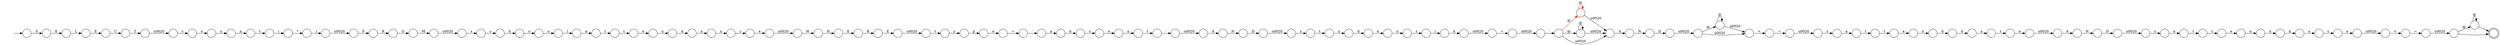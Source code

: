 digraph Automaton {
  rankdir = LR;
  0 [shape=circle,label=""];
  0 -> 57 [label="i"]
  1 [shape=circle,label=""];
  1 -> 107 [label="\u0020"]
  2 [shape=circle,label=""];
  2 -> 11 [label="h"]
  3 [shape=circle,label=""];
  3 -> 76 [label="t"]
  4 [shape=circle,label=""];
  4 -> 115 [label="\u0020"]
  5 [shape=circle,label=""];
  5 -> 3 [label="a"]
  6 [shape=circle,label=""];
  initial [shape=plaintext,label=""];
  initial -> 6
  6 -> 26 [label="S"]
  7 [shape=circle,label=""];
  7 -> 13 [label="N"]
  8 [shape=circle,label=""];
  8 -> 95 [label="D"]
  9 [shape=circle,label=""];
  9 -> 52 [label="t"]
  10 [shape=circle,label=""];
  10 -> 67 [label="y"]
  11 [shape=circle,label=""];
  11 -> 28 [label="o"]
  12 [shape=circle,label=""];
  12 -> 84 [label="s"]
  13 [shape=circle,label=""];
  13 -> 66 [label="D"]
  14 [shape=circle,label=""];
  14 -> 32 [label="e"]
  15 [shape=circle,label=""];
  15 -> 37 [label="n"]
  16 [shape=circle,label=""];
  16 -> 118 [label="*"]
  17 [shape=circle,label=""];
  17 -> 106 [label="\u0020"]
  18 [shape=circle,label=""];
  18 -> 112 [label="u"]
  19 [shape=circle,label=""];
  19 -> 34 [label="c"]
  20 [shape=circle,label=""];
  20 -> 21 [label="b"]
  21 [shape=circle,label=""];
  21 -> 23 [label="s"]
  22 [shape=circle,label=""];
  22 -> 22 [label="@"]
  22 -> 80 [label="'"]
  23 [shape=circle,label=""];
  23 -> 102 [label="e"]
  24 [shape=circle,label=""];
  24 -> 38 [label="D"]
  25 [shape=circle,label=""];
  25 -> 101 [label="\u0020"]
  26 [shape=circle,label=""];
  26 -> 100 [label="E"]
  27 [shape=circle,label=""];
  27 -> 114 [label="n"]
  28 [shape=circle,label=""];
  28 -> 109 [label="o"]
  29 [shape=circle,label=""];
  29 -> 17 [label="e"]
  30 [shape=circle,label=""];
  30 -> 14 [label="t"]
  31 [shape=circle,label=""];
  31 -> 110 [label="O"]
  32 [shape=circle,label=""];
  32 -> 97 [label="\u0020"]
  33 [shape=circle,label=""];
  33 -> 43 [label="E"]
  34 [shape=circle,label=""];
  34 -> 18 [label="o"]
  35 [shape=circle,label=""];
  35 -> 15 [label="a"]
  36 [shape=circle,label=""];
  36 -> 86 [label="="]
  37 [shape=circle,label=""];
  37 -> 82 [label="c"]
  38 [shape=circle,label=""];
  38 -> 45 [label="\u0020"]
  39 [shape=circle,label=""];
  39 -> 19 [label="\u0020"]
  40 [shape=circle,label=""];
  40 -> 31 [label="R"]
  41 [shape=circle,label=""];
  41 -> 96 [label="n"]
  42 [shape=circle,label=""];
  42 -> 20 [label="a"]
  43 [shape=circle,label=""];
  43 -> 89 [label="R"]
  44 [shape=circle,label=""];
  44 -> 27 [label="e"]
  45 [shape=circle,label=""];
  45 -> 63 [label="@"]
  45 -> 46 [label="\u0020"]
  46 [shape=circle,label=""];
  46 -> 72 [label="<"]
  47 [shape=circle,label=""];
  47 -> 73 [label="n"]
  48 [shape=circle,label=""];
  48 -> 59 [label="'"]
  49 [shape=circle,label=""];
  49 -> 30 [label="a"]
  50 [shape=circle,label=""];
  50 -> 111 [label="t"]
  51 [shape=circle,label=""];
  51 -> 33 [label="H"]
  52 [shape=circle,label=""];
  52 -> 44 [label="t"]
  53 [shape=circle,label=""];
  53 -> 108 [label="s"]
  54 [shape=circle,label=""];
  54 -> 60 [label="a"]
  55 [shape=circle,label=""];
  55 -> 79 [label="E"]
  56 [shape=circle,label=""];
  56 -> 70 [label="'"]
  57 [shape=circle,label=""];
  57 -> 4 [label="d"]
  58 [shape=circle,label=""];
  58 -> 49 [label="d"]
  59 [shape=circle,label=""];
  59 -> 104 [label="@",color=red]
  59 -> 98 [label="@"]
  59 -> 91 [label="\u0020"]
  60 [shape=circle,label=""];
  60 -> 29 [label="t"]
  61 [shape=circle,label=""];
  61 -> 41 [label="e"]
  62 [shape=circle,label=""];
  62 -> 42 [label="'"]
  63 [shape=circle,label=""];
  63 -> 63 [label="@"]
  63 -> 46 [label="\u0020"]
  64 [shape=circle,label=""];
  64 -> 103 [label="n"]
  65 [shape=circle,label=""];
  65 -> 71 [label="A"]
  66 [shape=circle,label=""];
  66 -> 12 [label="\u0020"]
  67 [shape=circle,label=""];
  67 -> 85 [label="p"]
  68 [shape=circle,label=""];
  68 -> 61 [label="d"]
  69 [shape=circle,label=""];
  69 -> 51 [label="W"]
  70 [shape=circle,label=""];
  70 -> 65 [label="\u0020"]
  71 [shape=circle,label=""];
  71 -> 8 [label="N"]
  72 [shape=circle,label=""];
  72 -> 75 [label="="]
  73 [shape=circle,label=""];
  73 -> 58 [label="d"]
  74 [shape=circle,label=""];
  74 -> 87 [label="\u0020"]
  75 [shape=circle,label=""];
  75 -> 53 [label="\u0020"]
  76 [shape=circle,label=""];
  76 -> 99 [label="t"]
  77 [shape=circle,label=""];
  77 -> 2 [label="c"]
  78 [shape=circle,label=""];
  78 -> 24 [label="N"]
  79 [shape=circle,label=""];
  79 -> 93 [label="C"]
  80 [shape=doublecircle,label=""];
  81 [shape=circle,label=""];
  81 -> 69 [label="\u0020"]
  82 [shape=circle,label=""];
  82 -> 81 [label="e"]
  83 [shape=circle,label=""];
  83 -> 116 [label="t"]
  84 [shape=circle,label=""];
  84 -> 117 [label="a"]
  85 [shape=circle,label=""];
  85 -> 119 [label="e"]
  86 [shape=circle,label=""];
  86 -> 92 [label="\u0020"]
  87 [shape=circle,label=""];
  87 -> 40 [label="F"]
  88 [shape=circle,label=""];
  88 -> 90 [label="t"]
  89 [shape=circle,label=""];
  89 -> 1 [label="E"]
  90 [shape=circle,label=""];
  90 -> 68 [label="u"]
  91 [shape=circle,label=""];
  91 -> 78 [label="A"]
  92 [shape=circle,label=""];
  92 -> 22 [label="@"]
  92 -> 80 [label="'"]
  93 [shape=circle,label=""];
  93 -> 39 [label="T"]
  94 [shape=circle,label=""];
  94 -> 56 [label="t"]
  95 [shape=circle,label=""];
  95 -> 105 [label="\u0020"]
  96 [shape=circle,label=""];
  96 -> 0 [label="t"]
  97 [shape=circle,label=""];
  97 -> 36 [label="<"]
  98 [shape=circle,label=""];
  98 -> 98 [label="@"]
  98 -> 91 [label="\u0020"]
  99 [shape=circle,label=""];
  99 -> 64 [label="e"]
  100 [shape=circle,label=""];
  100 -> 55 [label="L"]
  101 [shape=circle,label=""];
  101 -> 77 [label="s"]
  102 [shape=circle,label=""];
  102 -> 94 [label="n"]
  103 [shape=circle,label=""];
  103 -> 35 [label="d"]
  104 [shape=circle,label=""];
  104 -> 104 [label="@",color=red]
  104 -> 91 [label="\u0020"]
  105 [shape=circle,label=""];
  105 -> 88 [label="s"]
  106 [shape=circle,label=""];
  106 -> 7 [label="A"]
  107 [shape=circle,label=""];
  107 -> 10 [label="t"]
  108 [shape=circle,label=""];
  108 -> 9 [label="a"]
  109 [shape=circle,label=""];
  109 -> 5 [label="l"]
  110 [shape=circle,label=""];
  110 -> 25 [label="M"]
  111 [shape=circle,label=""];
  111 -> 47 [label="e"]
  112 [shape=circle,label=""];
  112 -> 83 [label="n"]
  113 [shape=circle,label=""];
  113 -> 48 [label="\u0020"]
  114 [shape=circle,label=""];
  114 -> 120 [label="d"]
  115 [shape=circle,label=""];
  115 -> 113 [label="="]
  116 [shape=circle,label=""];
  116 -> 16 [label="("]
  117 [shape=circle,label=""];
  117 -> 50 [label="t"]
  118 [shape=circle,label=""];
  118 -> 74 [label=")"]
  119 [shape=circle,label=""];
  119 -> 62 [label="="]
  120 [shape=circle,label=""];
  120 -> 54 [label="d"]
}
